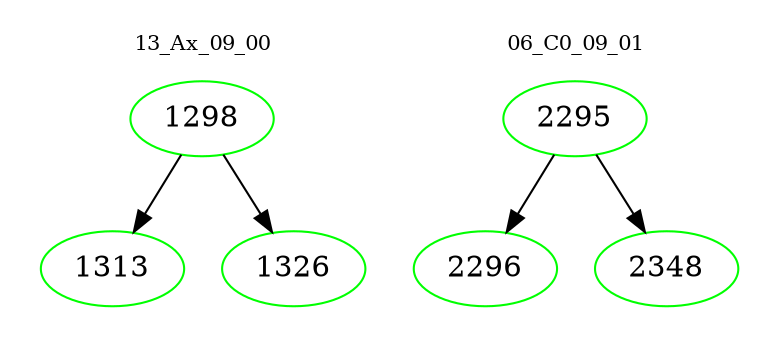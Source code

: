 digraph{
subgraph cluster_0 {
color = white
label = "13_Ax_09_00";
fontsize=10;
T0_1298 [label="1298", color="green"]
T0_1298 -> T0_1313 [color="black"]
T0_1313 [label="1313", color="green"]
T0_1298 -> T0_1326 [color="black"]
T0_1326 [label="1326", color="green"]
}
subgraph cluster_1 {
color = white
label = "06_C0_09_01";
fontsize=10;
T1_2295 [label="2295", color="green"]
T1_2295 -> T1_2296 [color="black"]
T1_2296 [label="2296", color="green"]
T1_2295 -> T1_2348 [color="black"]
T1_2348 [label="2348", color="green"]
}
}
